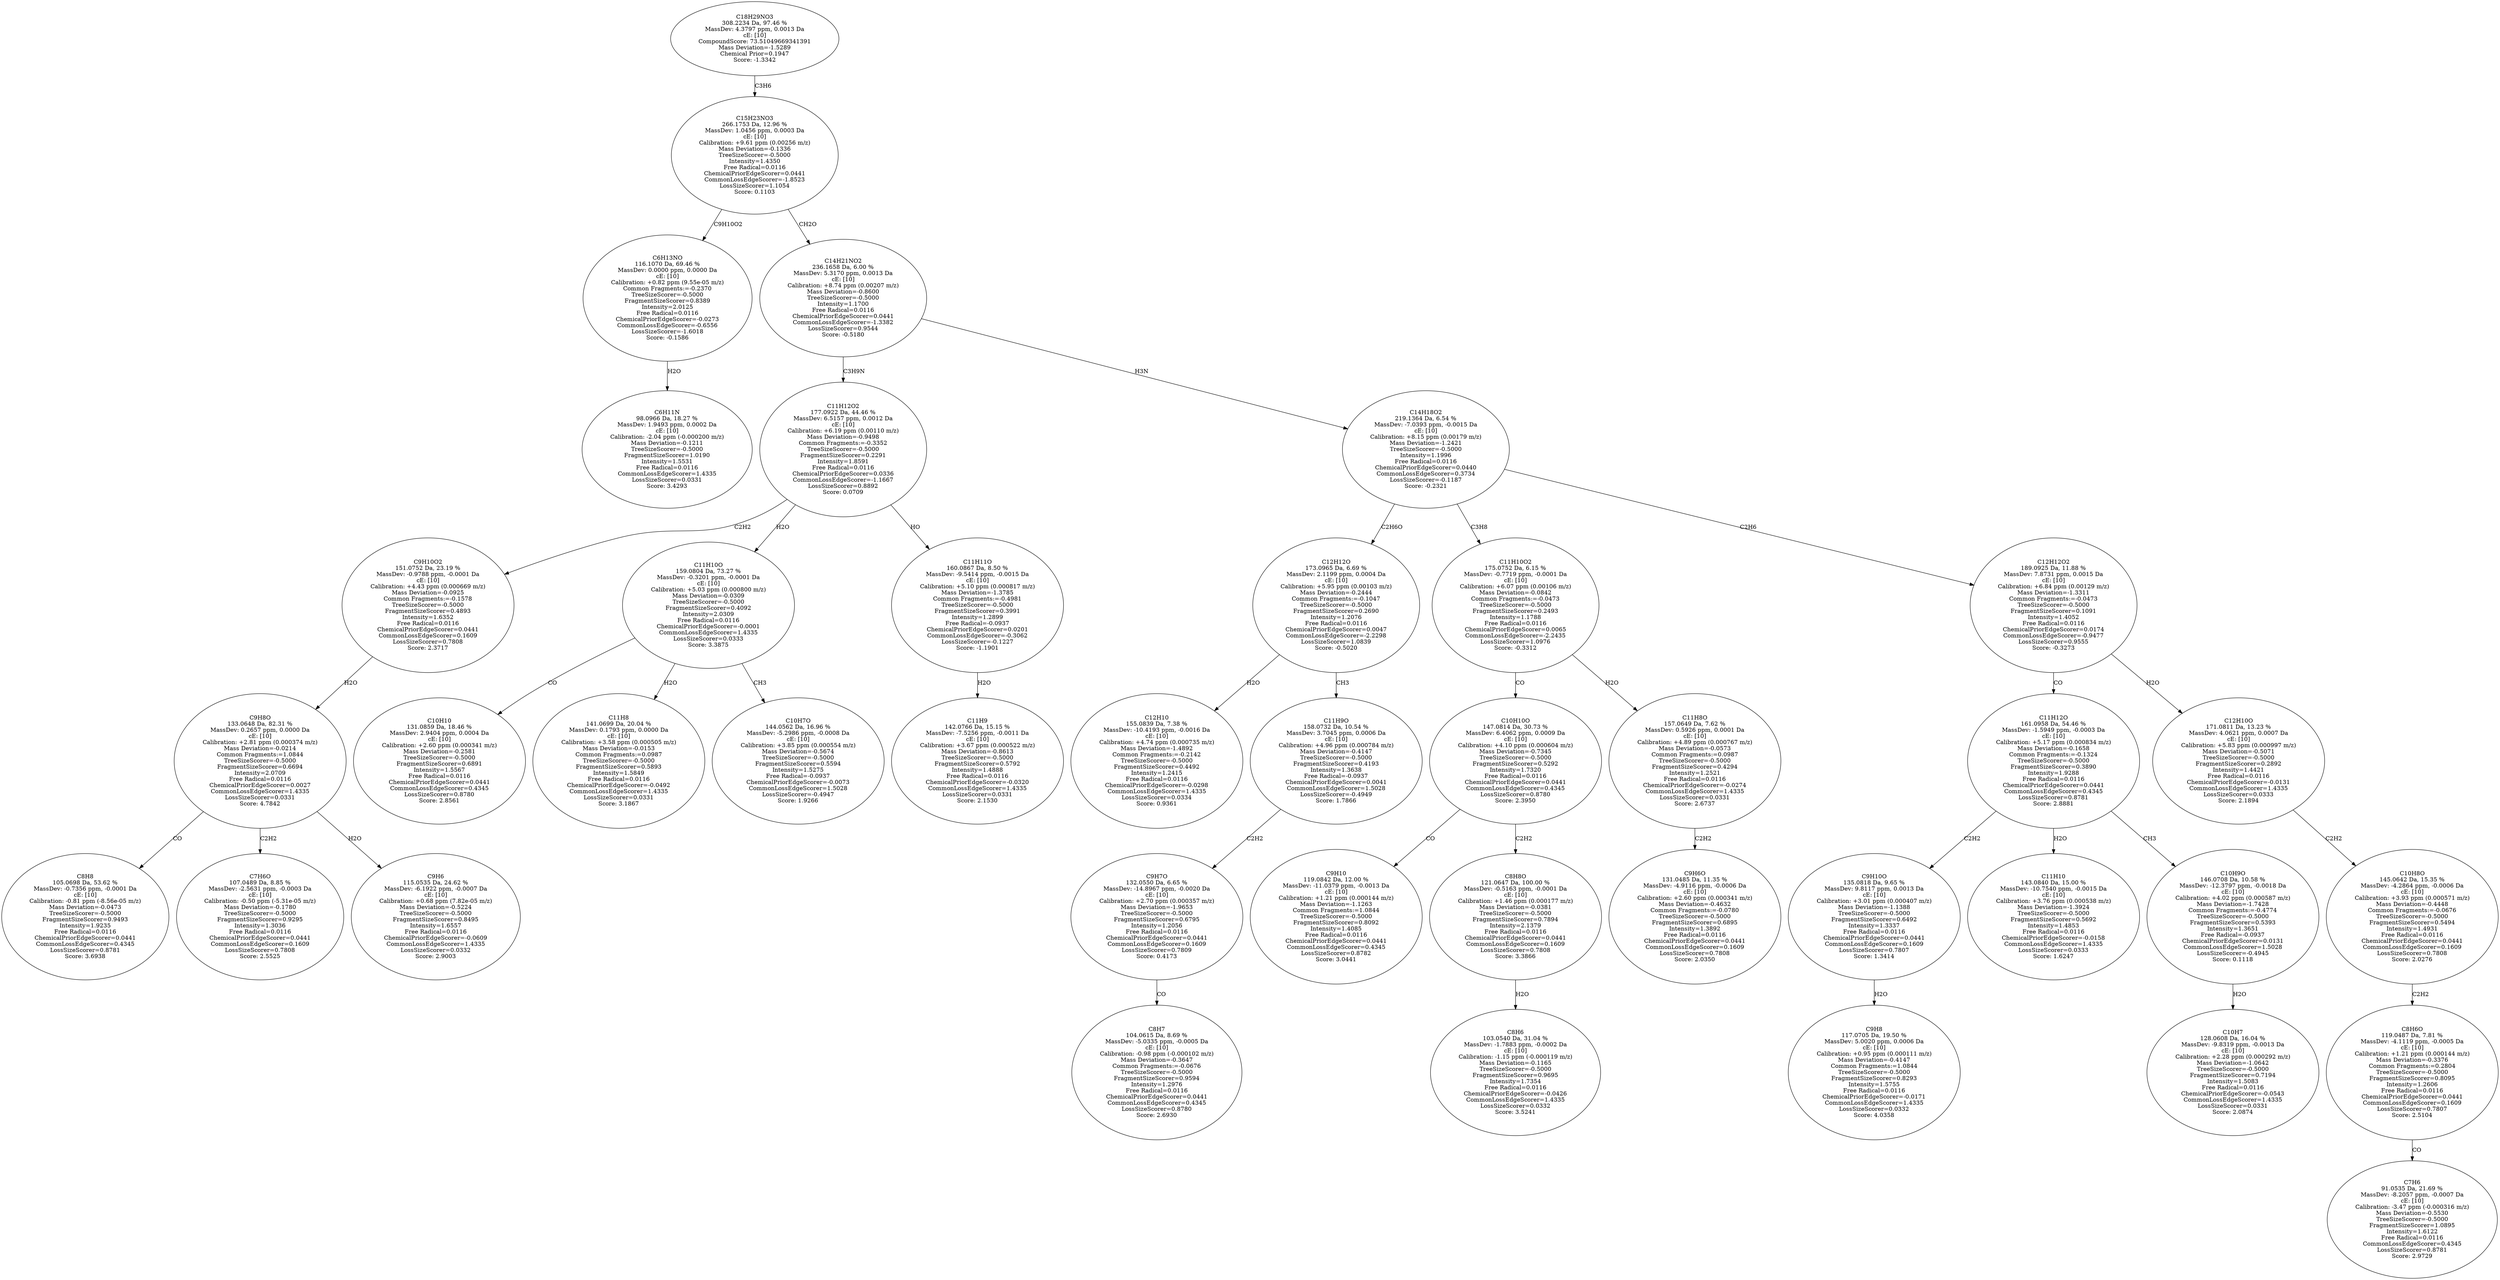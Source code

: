 strict digraph {
v1 [label="C6H11N\n98.0966 Da, 18.27 %\nMassDev: 1.9493 ppm, 0.0002 Da\ncE: [10]\nCalibration: -2.04 ppm (-0.000200 m/z)\nMass Deviation=-0.1211\nTreeSizeScorer=-0.5000\nFragmentSizeScorer=1.0190\nIntensity=1.5531\nFree Radical=0.0116\nCommonLossEdgeScorer=1.4335\nLossSizeScorer=0.0331\nScore: 3.4293"];
v2 [label="C6H13NO\n116.1070 Da, 69.46 %\nMassDev: 0.0000 ppm, 0.0000 Da\ncE: [10]\nCalibration: +0.82 ppm (9.55e-05 m/z)\nCommon Fragments:=-0.2370\nTreeSizeScorer=-0.5000\nFragmentSizeScorer=0.8389\nIntensity=2.0125\nFree Radical=0.0116\nChemicalPriorEdgeScorer=-0.0273\nCommonLossEdgeScorer=-0.6556\nLossSizeScorer=-1.6018\nScore: -0.1586"];
v3 [label="C8H8\n105.0698 Da, 53.62 %\nMassDev: -0.7356 ppm, -0.0001 Da\ncE: [10]\nCalibration: -0.81 ppm (-8.56e-05 m/z)\nMass Deviation=-0.0473\nTreeSizeScorer=-0.5000\nFragmentSizeScorer=0.9493\nIntensity=1.9235\nFree Radical=0.0116\nChemicalPriorEdgeScorer=0.0441\nCommonLossEdgeScorer=0.4345\nLossSizeScorer=0.8781\nScore: 3.6938"];
v4 [label="C7H6O\n107.0489 Da, 8.85 %\nMassDev: -2.5631 ppm, -0.0003 Da\ncE: [10]\nCalibration: -0.50 ppm (-5.31e-05 m/z)\nMass Deviation=-0.1780\nTreeSizeScorer=-0.5000\nFragmentSizeScorer=0.9295\nIntensity=1.3036\nFree Radical=0.0116\nChemicalPriorEdgeScorer=0.0441\nCommonLossEdgeScorer=0.1609\nLossSizeScorer=0.7808\nScore: 2.5525"];
v5 [label="C9H6\n115.0535 Da, 24.62 %\nMassDev: -6.1922 ppm, -0.0007 Da\ncE: [10]\nCalibration: +0.68 ppm (7.82e-05 m/z)\nMass Deviation=-0.5224\nTreeSizeScorer=-0.5000\nFragmentSizeScorer=0.8495\nIntensity=1.6557\nFree Radical=0.0116\nChemicalPriorEdgeScorer=-0.0609\nCommonLossEdgeScorer=1.4335\nLossSizeScorer=0.0332\nScore: 2.9003"];
v6 [label="C9H8O\n133.0648 Da, 82.31 %\nMassDev: 0.2657 ppm, 0.0000 Da\ncE: [10]\nCalibration: +2.81 ppm (0.000374 m/z)\nMass Deviation=-0.0214\nCommon Fragments:=1.0844\nTreeSizeScorer=-0.5000\nFragmentSizeScorer=0.6694\nIntensity=2.0709\nFree Radical=0.0116\nChemicalPriorEdgeScorer=0.0027\nCommonLossEdgeScorer=1.4335\nLossSizeScorer=0.0331\nScore: 4.7842"];
v7 [label="C9H10O2\n151.0752 Da, 23.19 %\nMassDev: -0.9788 ppm, -0.0001 Da\ncE: [10]\nCalibration: +4.43 ppm (0.000669 m/z)\nMass Deviation=-0.0925\nCommon Fragments:=-0.1578\nTreeSizeScorer=-0.5000\nFragmentSizeScorer=0.4893\nIntensity=1.6352\nFree Radical=0.0116\nChemicalPriorEdgeScorer=0.0441\nCommonLossEdgeScorer=0.1609\nLossSizeScorer=0.7808\nScore: 2.3717"];
v8 [label="C10H10\n131.0859 Da, 18.46 %\nMassDev: 2.9404 ppm, 0.0004 Da\ncE: [10]\nCalibration: +2.60 ppm (0.000341 m/z)\nMass Deviation=-0.2581\nTreeSizeScorer=-0.5000\nFragmentSizeScorer=0.6891\nIntensity=1.5567\nFree Radical=0.0116\nChemicalPriorEdgeScorer=0.0441\nCommonLossEdgeScorer=0.4345\nLossSizeScorer=0.8780\nScore: 2.8561"];
v9 [label="C11H8\n141.0699 Da, 20.04 %\nMassDev: 0.1793 ppm, 0.0000 Da\ncE: [10]\nCalibration: +3.58 ppm (0.000505 m/z)\nMass Deviation=-0.0153\nCommon Fragments:=0.0987\nTreeSizeScorer=-0.5000\nFragmentSizeScorer=0.5893\nIntensity=1.5849\nFree Radical=0.0116\nChemicalPriorEdgeScorer=-0.0492\nCommonLossEdgeScorer=1.4335\nLossSizeScorer=0.0331\nScore: 3.1867"];
v10 [label="C10H7O\n144.0562 Da, 16.96 %\nMassDev: -5.2986 ppm, -0.0008 Da\ncE: [10]\nCalibration: +3.85 ppm (0.000554 m/z)\nMass Deviation=-0.5674\nTreeSizeScorer=-0.5000\nFragmentSizeScorer=0.5594\nIntensity=1.5275\nFree Radical=-0.0937\nChemicalPriorEdgeScorer=-0.0073\nCommonLossEdgeScorer=1.5028\nLossSizeScorer=-0.4947\nScore: 1.9266"];
v11 [label="C11H10O\n159.0804 Da, 73.27 %\nMassDev: -0.3201 ppm, -0.0001 Da\ncE: [10]\nCalibration: +5.03 ppm (0.000800 m/z)\nMass Deviation=-0.0309\nTreeSizeScorer=-0.5000\nFragmentSizeScorer=0.4092\nIntensity=2.0309\nFree Radical=0.0116\nChemicalPriorEdgeScorer=-0.0001\nCommonLossEdgeScorer=1.4335\nLossSizeScorer=0.0333\nScore: 3.3875"];
v12 [label="C11H9\n142.0766 Da, 15.15 %\nMassDev: -7.5256 ppm, -0.0011 Da\ncE: [10]\nCalibration: +3.67 ppm (0.000522 m/z)\nMass Deviation=-0.8613\nTreeSizeScorer=-0.5000\nFragmentSizeScorer=0.5792\nIntensity=1.4888\nFree Radical=0.0116\nChemicalPriorEdgeScorer=-0.0320\nCommonLossEdgeScorer=1.4335\nLossSizeScorer=0.0331\nScore: 2.1530"];
v13 [label="C11H11O\n160.0867 Da, 8.50 %\nMassDev: -9.5414 ppm, -0.0015 Da\ncE: [10]\nCalibration: +5.10 ppm (0.000817 m/z)\nMass Deviation=-1.3785\nCommon Fragments:=-0.4981\nTreeSizeScorer=-0.5000\nFragmentSizeScorer=0.3991\nIntensity=1.2899\nFree Radical=-0.0937\nChemicalPriorEdgeScorer=0.0201\nCommonLossEdgeScorer=-0.3062\nLossSizeScorer=-0.1227\nScore: -1.1901"];
v14 [label="C11H12O2\n177.0922 Da, 44.46 %\nMassDev: 6.5157 ppm, 0.0012 Da\ncE: [10]\nCalibration: +6.19 ppm (0.00110 m/z)\nMass Deviation=-0.9498\nCommon Fragments:=-0.3352\nTreeSizeScorer=-0.5000\nFragmentSizeScorer=0.2291\nIntensity=1.8591\nFree Radical=0.0116\nChemicalPriorEdgeScorer=0.0336\nCommonLossEdgeScorer=-1.1667\nLossSizeScorer=0.8892\nScore: 0.0709"];
v15 [label="C12H10\n155.0839 Da, 7.38 %\nMassDev: -10.4193 ppm, -0.0016 Da\ncE: [10]\nCalibration: +4.74 ppm (0.000735 m/z)\nMass Deviation=-1.4892\nCommon Fragments:=-0.2142\nTreeSizeScorer=-0.5000\nFragmentSizeScorer=0.4492\nIntensity=1.2415\nFree Radical=0.0116\nChemicalPriorEdgeScorer=-0.0298\nCommonLossEdgeScorer=1.4335\nLossSizeScorer=0.0334\nScore: 0.9361"];
v16 [label="C8H7\n104.0615 Da, 8.69 %\nMassDev: -5.0335 ppm, -0.0005 Da\ncE: [10]\nCalibration: -0.98 ppm (-0.000102 m/z)\nMass Deviation=-0.3647\nCommon Fragments:=-0.0676\nTreeSizeScorer=-0.5000\nFragmentSizeScorer=0.9594\nIntensity=1.2976\nFree Radical=0.0116\nChemicalPriorEdgeScorer=0.0441\nCommonLossEdgeScorer=0.4345\nLossSizeScorer=0.8780\nScore: 2.6930"];
v17 [label="C9H7O\n132.0550 Da, 6.65 %\nMassDev: -14.8967 ppm, -0.0020 Da\ncE: [10]\nCalibration: +2.70 ppm (0.000357 m/z)\nMass Deviation=-1.9653\nTreeSizeScorer=-0.5000\nFragmentSizeScorer=0.6795\nIntensity=1.2056\nFree Radical=0.0116\nChemicalPriorEdgeScorer=0.0441\nCommonLossEdgeScorer=0.1609\nLossSizeScorer=0.7809\nScore: 0.4173"];
v18 [label="C11H9O\n158.0732 Da, 10.54 %\nMassDev: 3.7045 ppm, 0.0006 Da\ncE: [10]\nCalibration: +4.96 ppm (0.000784 m/z)\nMass Deviation=-0.4147\nTreeSizeScorer=-0.5000\nFragmentSizeScorer=0.4193\nIntensity=1.3638\nFree Radical=-0.0937\nChemicalPriorEdgeScorer=0.0041\nCommonLossEdgeScorer=1.5028\nLossSizeScorer=-0.4949\nScore: 1.7866"];
v19 [label="C12H12O\n173.0965 Da, 6.69 %\nMassDev: 2.1199 ppm, 0.0004 Da\ncE: [10]\nCalibration: +5.95 ppm (0.00103 m/z)\nMass Deviation=-0.2444\nCommon Fragments:=-0.1047\nTreeSizeScorer=-0.5000\nFragmentSizeScorer=0.2690\nIntensity=1.2076\nFree Radical=0.0116\nChemicalPriorEdgeScorer=0.0047\nCommonLossEdgeScorer=-2.2298\nLossSizeScorer=1.0839\nScore: -0.5020"];
v20 [label="C9H10\n119.0842 Da, 12.00 %\nMassDev: -11.0379 ppm, -0.0013 Da\ncE: [10]\nCalibration: +1.21 ppm (0.000144 m/z)\nMass Deviation=-1.1263\nCommon Fragments:=1.0844\nTreeSizeScorer=-0.5000\nFragmentSizeScorer=0.8092\nIntensity=1.4085\nFree Radical=0.0116\nChemicalPriorEdgeScorer=0.0441\nCommonLossEdgeScorer=0.4345\nLossSizeScorer=0.8782\nScore: 3.0441"];
v21 [label="C8H6\n103.0540 Da, 31.04 %\nMassDev: -1.7883 ppm, -0.0002 Da\ncE: [10]\nCalibration: -1.15 ppm (-0.000119 m/z)\nMass Deviation=-0.1165\nTreeSizeScorer=-0.5000\nFragmentSizeScorer=0.9695\nIntensity=1.7354\nFree Radical=0.0116\nChemicalPriorEdgeScorer=-0.0426\nCommonLossEdgeScorer=1.4335\nLossSizeScorer=0.0332\nScore: 3.5241"];
v22 [label="C8H8O\n121.0647 Da, 100.00 %\nMassDev: -0.5163 ppm, -0.0001 Da\ncE: [10]\nCalibration: +1.46 ppm (0.000177 m/z)\nMass Deviation=-0.0381\nTreeSizeScorer=-0.5000\nFragmentSizeScorer=0.7894\nIntensity=2.1379\nFree Radical=0.0116\nChemicalPriorEdgeScorer=0.0441\nCommonLossEdgeScorer=0.1609\nLossSizeScorer=0.7808\nScore: 3.3866"];
v23 [label="C10H10O\n147.0814 Da, 30.73 %\nMassDev: 6.4062 ppm, 0.0009 Da\ncE: [10]\nCalibration: +4.10 ppm (0.000604 m/z)\nMass Deviation=-0.7345\nTreeSizeScorer=-0.5000\nFragmentSizeScorer=0.5292\nIntensity=1.7320\nFree Radical=0.0116\nChemicalPriorEdgeScorer=0.0441\nCommonLossEdgeScorer=0.4345\nLossSizeScorer=0.8780\nScore: 2.3950"];
v24 [label="C9H6O\n131.0485 Da, 11.35 %\nMassDev: -4.9116 ppm, -0.0006 Da\ncE: [10]\nCalibration: +2.60 ppm (0.000341 m/z)\nMass Deviation=-0.4632\nCommon Fragments:=-0.0780\nTreeSizeScorer=-0.5000\nFragmentSizeScorer=0.6895\nIntensity=1.3892\nFree Radical=0.0116\nChemicalPriorEdgeScorer=0.0441\nCommonLossEdgeScorer=0.1609\nLossSizeScorer=0.7808\nScore: 2.0350"];
v25 [label="C11H8O\n157.0649 Da, 7.62 %\nMassDev: 0.5926 ppm, 0.0001 Da\ncE: [10]\nCalibration: +4.89 ppm (0.000767 m/z)\nMass Deviation=-0.0573\nCommon Fragments:=0.0987\nTreeSizeScorer=-0.5000\nFragmentSizeScorer=0.4294\nIntensity=1.2521\nFree Radical=0.0116\nChemicalPriorEdgeScorer=-0.0274\nCommonLossEdgeScorer=1.4335\nLossSizeScorer=0.0331\nScore: 2.6737"];
v26 [label="C11H10O2\n175.0752 Da, 6.15 %\nMassDev: -0.7719 ppm, -0.0001 Da\ncE: [10]\nCalibration: +6.07 ppm (0.00106 m/z)\nMass Deviation=-0.0842\nCommon Fragments:=-0.0473\nTreeSizeScorer=-0.5000\nFragmentSizeScorer=0.2493\nIntensity=1.1788\nFree Radical=0.0116\nChemicalPriorEdgeScorer=0.0065\nCommonLossEdgeScorer=-2.2435\nLossSizeScorer=1.0976\nScore: -0.3312"];
v27 [label="C9H8\n117.0705 Da, 19.50 %\nMassDev: 5.0020 ppm, 0.0006 Da\ncE: [10]\nCalibration: +0.95 ppm (0.000111 m/z)\nMass Deviation=-0.4147\nCommon Fragments:=1.0844\nTreeSizeScorer=-0.5000\nFragmentSizeScorer=0.8293\nIntensity=1.5755\nFree Radical=0.0116\nChemicalPriorEdgeScorer=-0.0171\nCommonLossEdgeScorer=1.4335\nLossSizeScorer=0.0332\nScore: 4.0358"];
v28 [label="C9H10O\n135.0818 Da, 9.65 %\nMassDev: 9.8117 ppm, 0.0013 Da\ncE: [10]\nCalibration: +3.01 ppm (0.000407 m/z)\nMass Deviation=-1.1388\nTreeSizeScorer=-0.5000\nFragmentSizeScorer=0.6492\nIntensity=1.3337\nFree Radical=0.0116\nChemicalPriorEdgeScorer=0.0441\nCommonLossEdgeScorer=0.1609\nLossSizeScorer=0.7807\nScore: 1.3414"];
v29 [label="C11H10\n143.0840 Da, 15.00 %\nMassDev: -10.7540 ppm, -0.0015 Da\ncE: [10]\nCalibration: +3.76 ppm (0.000538 m/z)\nMass Deviation=-1.3924\nTreeSizeScorer=-0.5000\nFragmentSizeScorer=0.5692\nIntensity=1.4853\nFree Radical=0.0116\nChemicalPriorEdgeScorer=-0.0158\nCommonLossEdgeScorer=1.4335\nLossSizeScorer=0.0333\nScore: 1.6247"];
v30 [label="C10H7\n128.0608 Da, 16.04 %\nMassDev: -9.8319 ppm, -0.0013 Da\ncE: [10]\nCalibration: +2.28 ppm (0.000292 m/z)\nMass Deviation=-1.0642\nTreeSizeScorer=-0.5000\nFragmentSizeScorer=0.7194\nIntensity=1.5083\nFree Radical=0.0116\nChemicalPriorEdgeScorer=-0.0543\nCommonLossEdgeScorer=1.4335\nLossSizeScorer=0.0331\nScore: 2.0874"];
v31 [label="C10H9O\n146.0708 Da, 10.58 %\nMassDev: -12.3797 ppm, -0.0018 Da\ncE: [10]\nCalibration: +4.02 ppm (0.000587 m/z)\nMass Deviation=-1.7428\nCommon Fragments:=-0.4774\nTreeSizeScorer=-0.5000\nFragmentSizeScorer=0.5393\nIntensity=1.3651\nFree Radical=-0.0937\nChemicalPriorEdgeScorer=0.0131\nCommonLossEdgeScorer=1.5028\nLossSizeScorer=-0.4945\nScore: 0.1118"];
v32 [label="C11H12O\n161.0958 Da, 54.46 %\nMassDev: -1.5949 ppm, -0.0003 Da\ncE: [10]\nCalibration: +5.17 ppm (0.000834 m/z)\nMass Deviation=-0.1658\nCommon Fragments:=-0.1324\nTreeSizeScorer=-0.5000\nFragmentSizeScorer=0.3890\nIntensity=1.9288\nFree Radical=0.0116\nChemicalPriorEdgeScorer=0.0441\nCommonLossEdgeScorer=0.4345\nLossSizeScorer=0.8781\nScore: 2.8881"];
v33 [label="C7H6\n91.0535 Da, 21.69 %\nMassDev: -8.2057 ppm, -0.0007 Da\ncE: [10]\nCalibration: -3.47 ppm (-0.000316 m/z)\nMass Deviation=-0.5530\nTreeSizeScorer=-0.5000\nFragmentSizeScorer=1.0895\nIntensity=1.6122\nFree Radical=0.0116\nCommonLossEdgeScorer=0.4345\nLossSizeScorer=0.8781\nScore: 2.9729"];
v34 [label="C8H6O\n119.0487 Da, 7.81 %\nMassDev: -4.1119 ppm, -0.0005 Da\ncE: [10]\nCalibration: +1.21 ppm (0.000144 m/z)\nMass Deviation=-0.3376\nCommon Fragments:=0.2804\nTreeSizeScorer=-0.5000\nFragmentSizeScorer=0.8095\nIntensity=1.2606\nFree Radical=0.0116\nChemicalPriorEdgeScorer=0.0441\nCommonLossEdgeScorer=0.1609\nLossSizeScorer=0.7807\nScore: 2.5104"];
v35 [label="C10H8O\n145.0642 Da, 15.35 %\nMassDev: -4.2864 ppm, -0.0006 Da\ncE: [10]\nCalibration: +3.93 ppm (0.000571 m/z)\nMass Deviation=-0.4448\nCommon Fragments:=-0.0676\nTreeSizeScorer=-0.5000\nFragmentSizeScorer=0.5494\nIntensity=1.4931\nFree Radical=0.0116\nChemicalPriorEdgeScorer=0.0441\nCommonLossEdgeScorer=0.1609\nLossSizeScorer=0.7808\nScore: 2.0276"];
v36 [label="C12H10O\n171.0811 Da, 13.23 %\nMassDev: 4.0621 ppm, 0.0007 Da\ncE: [10]\nCalibration: +5.83 ppm (0.000997 m/z)\nMass Deviation=-0.5071\nTreeSizeScorer=-0.5000\nFragmentSizeScorer=0.2892\nIntensity=1.4421\nFree Radical=0.0116\nChemicalPriorEdgeScorer=-0.0131\nCommonLossEdgeScorer=1.4335\nLossSizeScorer=0.0333\nScore: 2.1894"];
v37 [label="C12H12O2\n189.0925 Da, 11.88 %\nMassDev: 7.8731 ppm, 0.0015 Da\ncE: [10]\nCalibration: +6.84 ppm (0.00129 m/z)\nMass Deviation=-1.3311\nCommon Fragments:=-0.0473\nTreeSizeScorer=-0.5000\nFragmentSizeScorer=0.1091\nIntensity=1.4052\nFree Radical=0.0116\nChemicalPriorEdgeScorer=0.0174\nCommonLossEdgeScorer=-0.9477\nLossSizeScorer=0.9555\nScore: -0.3273"];
v38 [label="C14H18O2\n219.1364 Da, 6.54 %\nMassDev: -7.0393 ppm, -0.0015 Da\ncE: [10]\nCalibration: +8.15 ppm (0.00179 m/z)\nMass Deviation=-1.2421\nTreeSizeScorer=-0.5000\nIntensity=1.1996\nFree Radical=0.0116\nChemicalPriorEdgeScorer=0.0440\nCommonLossEdgeScorer=0.3734\nLossSizeScorer=-0.1187\nScore: -0.2321"];
v39 [label="C14H21NO2\n236.1658 Da, 6.00 %\nMassDev: 5.3170 ppm, 0.0013 Da\ncE: [10]\nCalibration: +8.74 ppm (0.00207 m/z)\nMass Deviation=-0.8600\nTreeSizeScorer=-0.5000\nIntensity=1.1700\nFree Radical=0.0116\nChemicalPriorEdgeScorer=0.0441\nCommonLossEdgeScorer=-1.3382\nLossSizeScorer=0.9544\nScore: -0.5180"];
v40 [label="C15H23NO3\n266.1753 Da, 12.96 %\nMassDev: 1.0456 ppm, 0.0003 Da\ncE: [10]\nCalibration: +9.61 ppm (0.00256 m/z)\nMass Deviation=-0.1336\nTreeSizeScorer=-0.5000\nIntensity=1.4350\nFree Radical=0.0116\nChemicalPriorEdgeScorer=0.0441\nCommonLossEdgeScorer=-1.8523\nLossSizeScorer=1.1054\nScore: 0.1103"];
v41 [label="C18H29NO3\n308.2234 Da, 97.46 %\nMassDev: 4.3797 ppm, 0.0013 Da\ncE: [10]\nCompoundScore: 73.51049669341391\nMass Deviation=-1.5289\nChemical Prior=0.1947\nScore: -1.3342"];
v2 -> v1 [label="H2O"];
v40 -> v2 [label="C9H10O2"];
v6 -> v3 [label="CO"];
v6 -> v4 [label="C2H2"];
v6 -> v5 [label="H2O"];
v7 -> v6 [label="H2O"];
v14 -> v7 [label="C2H2"];
v11 -> v8 [label="CO"];
v11 -> v9 [label="H2O"];
v11 -> v10 [label="CH3"];
v14 -> v11 [label="H2O"];
v13 -> v12 [label="H2O"];
v14 -> v13 [label="HO"];
v39 -> v14 [label="C3H9N"];
v19 -> v15 [label="H2O"];
v17 -> v16 [label="CO"];
v18 -> v17 [label="C2H2"];
v19 -> v18 [label="CH3"];
v38 -> v19 [label="C2H6O"];
v23 -> v20 [label="CO"];
v22 -> v21 [label="H2O"];
v23 -> v22 [label="C2H2"];
v26 -> v23 [label="CO"];
v25 -> v24 [label="C2H2"];
v26 -> v25 [label="H2O"];
v38 -> v26 [label="C3H8"];
v28 -> v27 [label="H2O"];
v32 -> v28 [label="C2H2"];
v32 -> v29 [label="H2O"];
v31 -> v30 [label="H2O"];
v32 -> v31 [label="CH3"];
v37 -> v32 [label="CO"];
v34 -> v33 [label="CO"];
v35 -> v34 [label="C2H2"];
v36 -> v35 [label="C2H2"];
v37 -> v36 [label="H2O"];
v38 -> v37 [label="C2H6"];
v39 -> v38 [label="H3N"];
v40 -> v39 [label="CH2O"];
v41 -> v40 [label="C3H6"];
}
